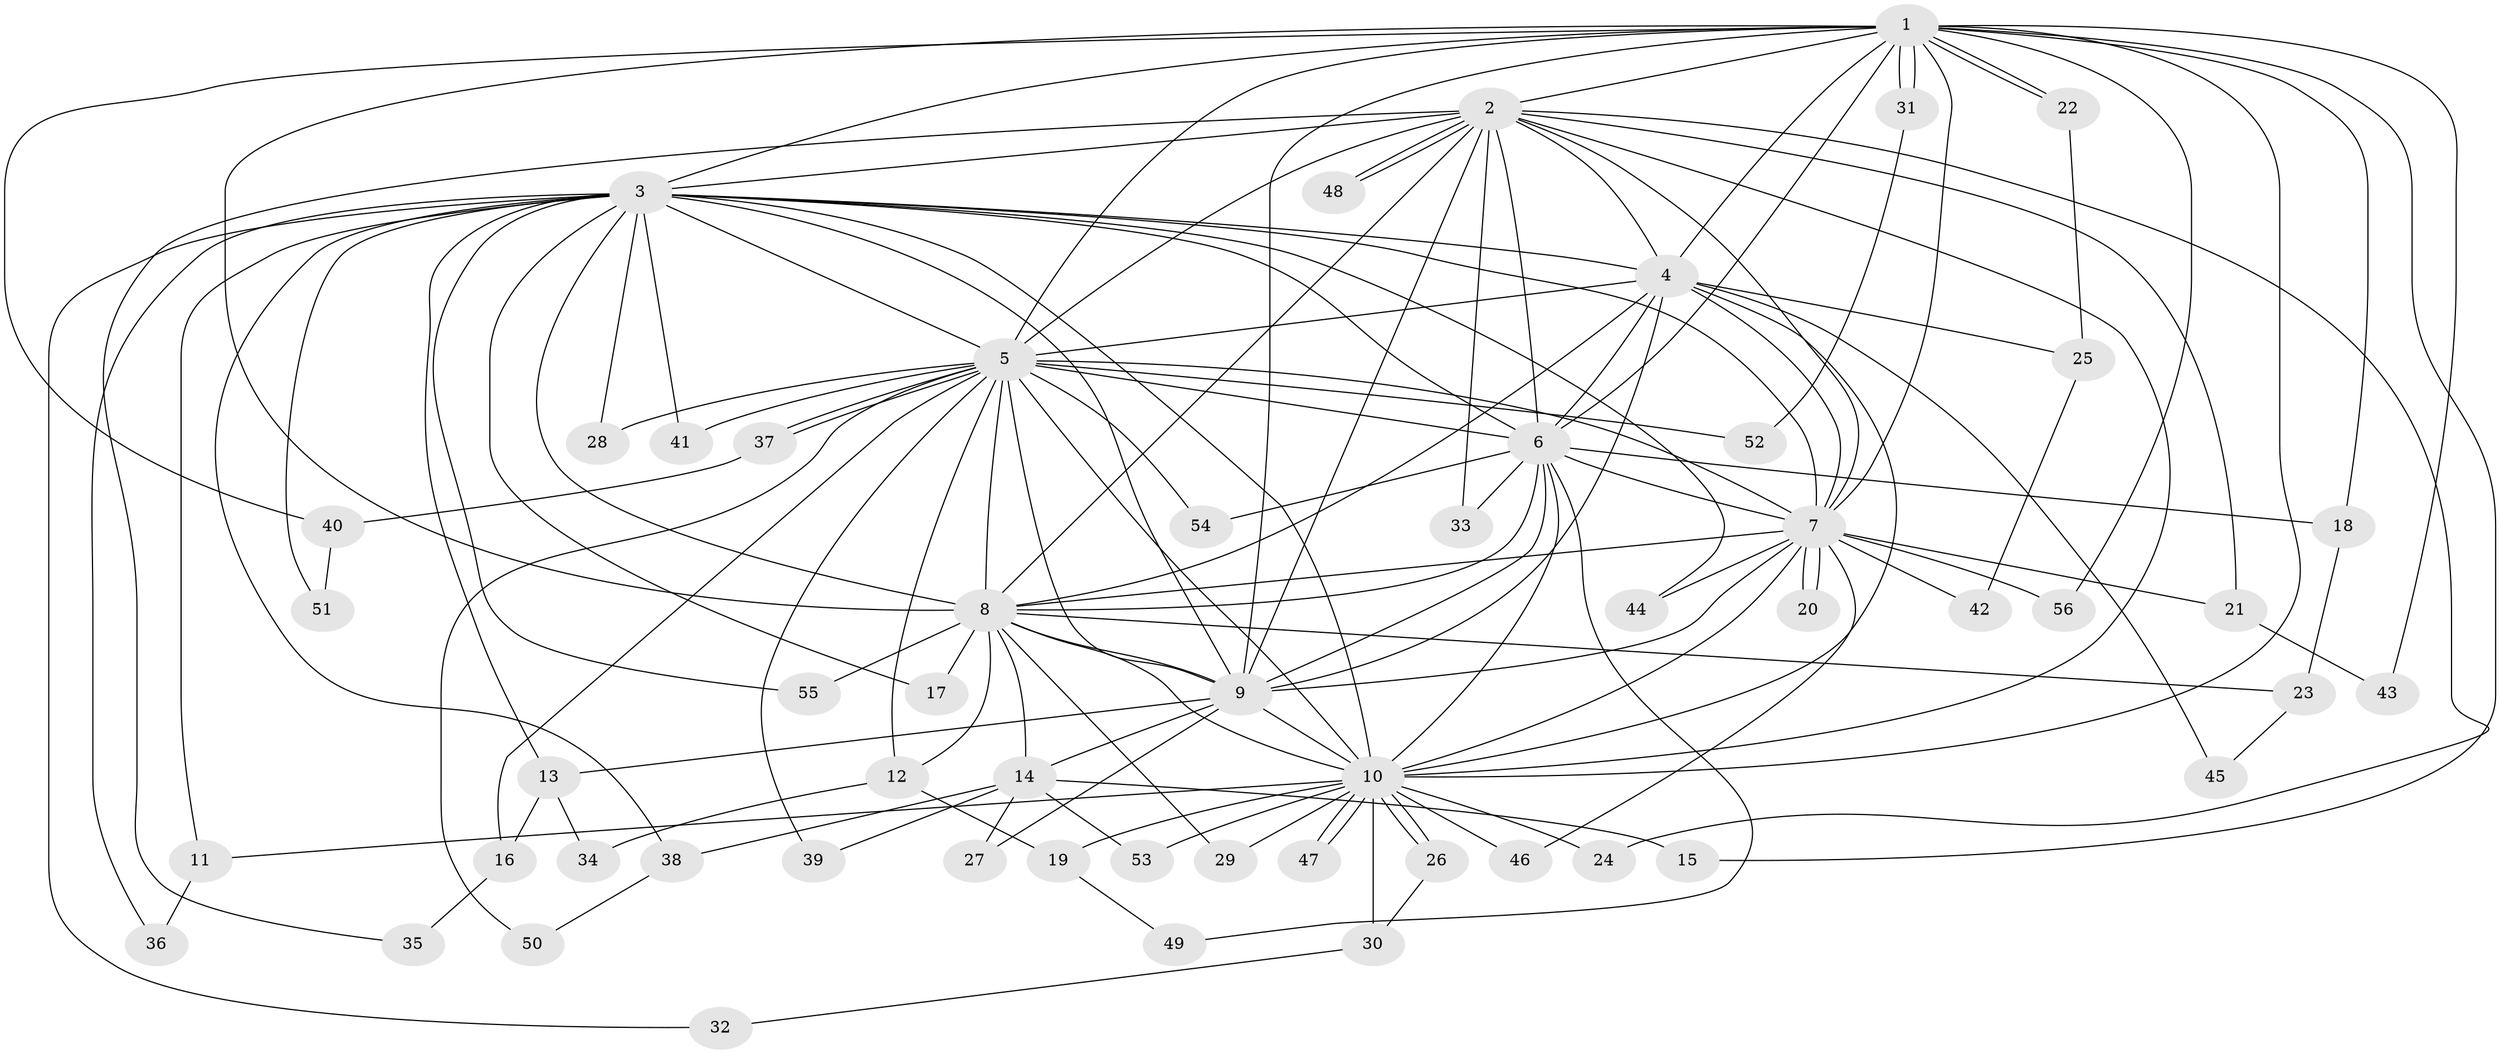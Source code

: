 // Generated by graph-tools (version 1.1) at 2025/14/03/09/25 04:14:15]
// undirected, 56 vertices, 137 edges
graph export_dot {
graph [start="1"]
  node [color=gray90,style=filled];
  1;
  2;
  3;
  4;
  5;
  6;
  7;
  8;
  9;
  10;
  11;
  12;
  13;
  14;
  15;
  16;
  17;
  18;
  19;
  20;
  21;
  22;
  23;
  24;
  25;
  26;
  27;
  28;
  29;
  30;
  31;
  32;
  33;
  34;
  35;
  36;
  37;
  38;
  39;
  40;
  41;
  42;
  43;
  44;
  45;
  46;
  47;
  48;
  49;
  50;
  51;
  52;
  53;
  54;
  55;
  56;
  1 -- 2;
  1 -- 3;
  1 -- 4;
  1 -- 5;
  1 -- 6;
  1 -- 7;
  1 -- 8;
  1 -- 9;
  1 -- 10;
  1 -- 15;
  1 -- 18;
  1 -- 22;
  1 -- 22;
  1 -- 31;
  1 -- 31;
  1 -- 40;
  1 -- 43;
  1 -- 56;
  2 -- 3;
  2 -- 4;
  2 -- 5;
  2 -- 6;
  2 -- 7;
  2 -- 8;
  2 -- 9;
  2 -- 10;
  2 -- 21;
  2 -- 24;
  2 -- 33;
  2 -- 35;
  2 -- 48;
  2 -- 48;
  3 -- 4;
  3 -- 5;
  3 -- 6;
  3 -- 7;
  3 -- 8;
  3 -- 9;
  3 -- 10;
  3 -- 11;
  3 -- 13;
  3 -- 17;
  3 -- 28;
  3 -- 32;
  3 -- 36;
  3 -- 38;
  3 -- 41;
  3 -- 44;
  3 -- 51;
  3 -- 55;
  4 -- 5;
  4 -- 6;
  4 -- 7;
  4 -- 8;
  4 -- 9;
  4 -- 10;
  4 -- 25;
  4 -- 45;
  5 -- 6;
  5 -- 7;
  5 -- 8;
  5 -- 9;
  5 -- 10;
  5 -- 12;
  5 -- 16;
  5 -- 28;
  5 -- 37;
  5 -- 37;
  5 -- 39;
  5 -- 41;
  5 -- 50;
  5 -- 52;
  5 -- 54;
  6 -- 7;
  6 -- 8;
  6 -- 9;
  6 -- 10;
  6 -- 18;
  6 -- 33;
  6 -- 49;
  6 -- 54;
  7 -- 8;
  7 -- 9;
  7 -- 10;
  7 -- 20;
  7 -- 20;
  7 -- 21;
  7 -- 42;
  7 -- 44;
  7 -- 46;
  7 -- 56;
  8 -- 9;
  8 -- 10;
  8 -- 12;
  8 -- 14;
  8 -- 17;
  8 -- 23;
  8 -- 29;
  8 -- 55;
  9 -- 10;
  9 -- 13;
  9 -- 14;
  9 -- 27;
  10 -- 11;
  10 -- 19;
  10 -- 24;
  10 -- 26;
  10 -- 26;
  10 -- 29;
  10 -- 30;
  10 -- 46;
  10 -- 47;
  10 -- 47;
  10 -- 53;
  11 -- 36;
  12 -- 19;
  12 -- 34;
  13 -- 16;
  13 -- 34;
  14 -- 15;
  14 -- 27;
  14 -- 38;
  14 -- 39;
  14 -- 53;
  16 -- 35;
  18 -- 23;
  19 -- 49;
  21 -- 43;
  22 -- 25;
  23 -- 45;
  25 -- 42;
  26 -- 30;
  30 -- 32;
  31 -- 52;
  37 -- 40;
  38 -- 50;
  40 -- 51;
}
